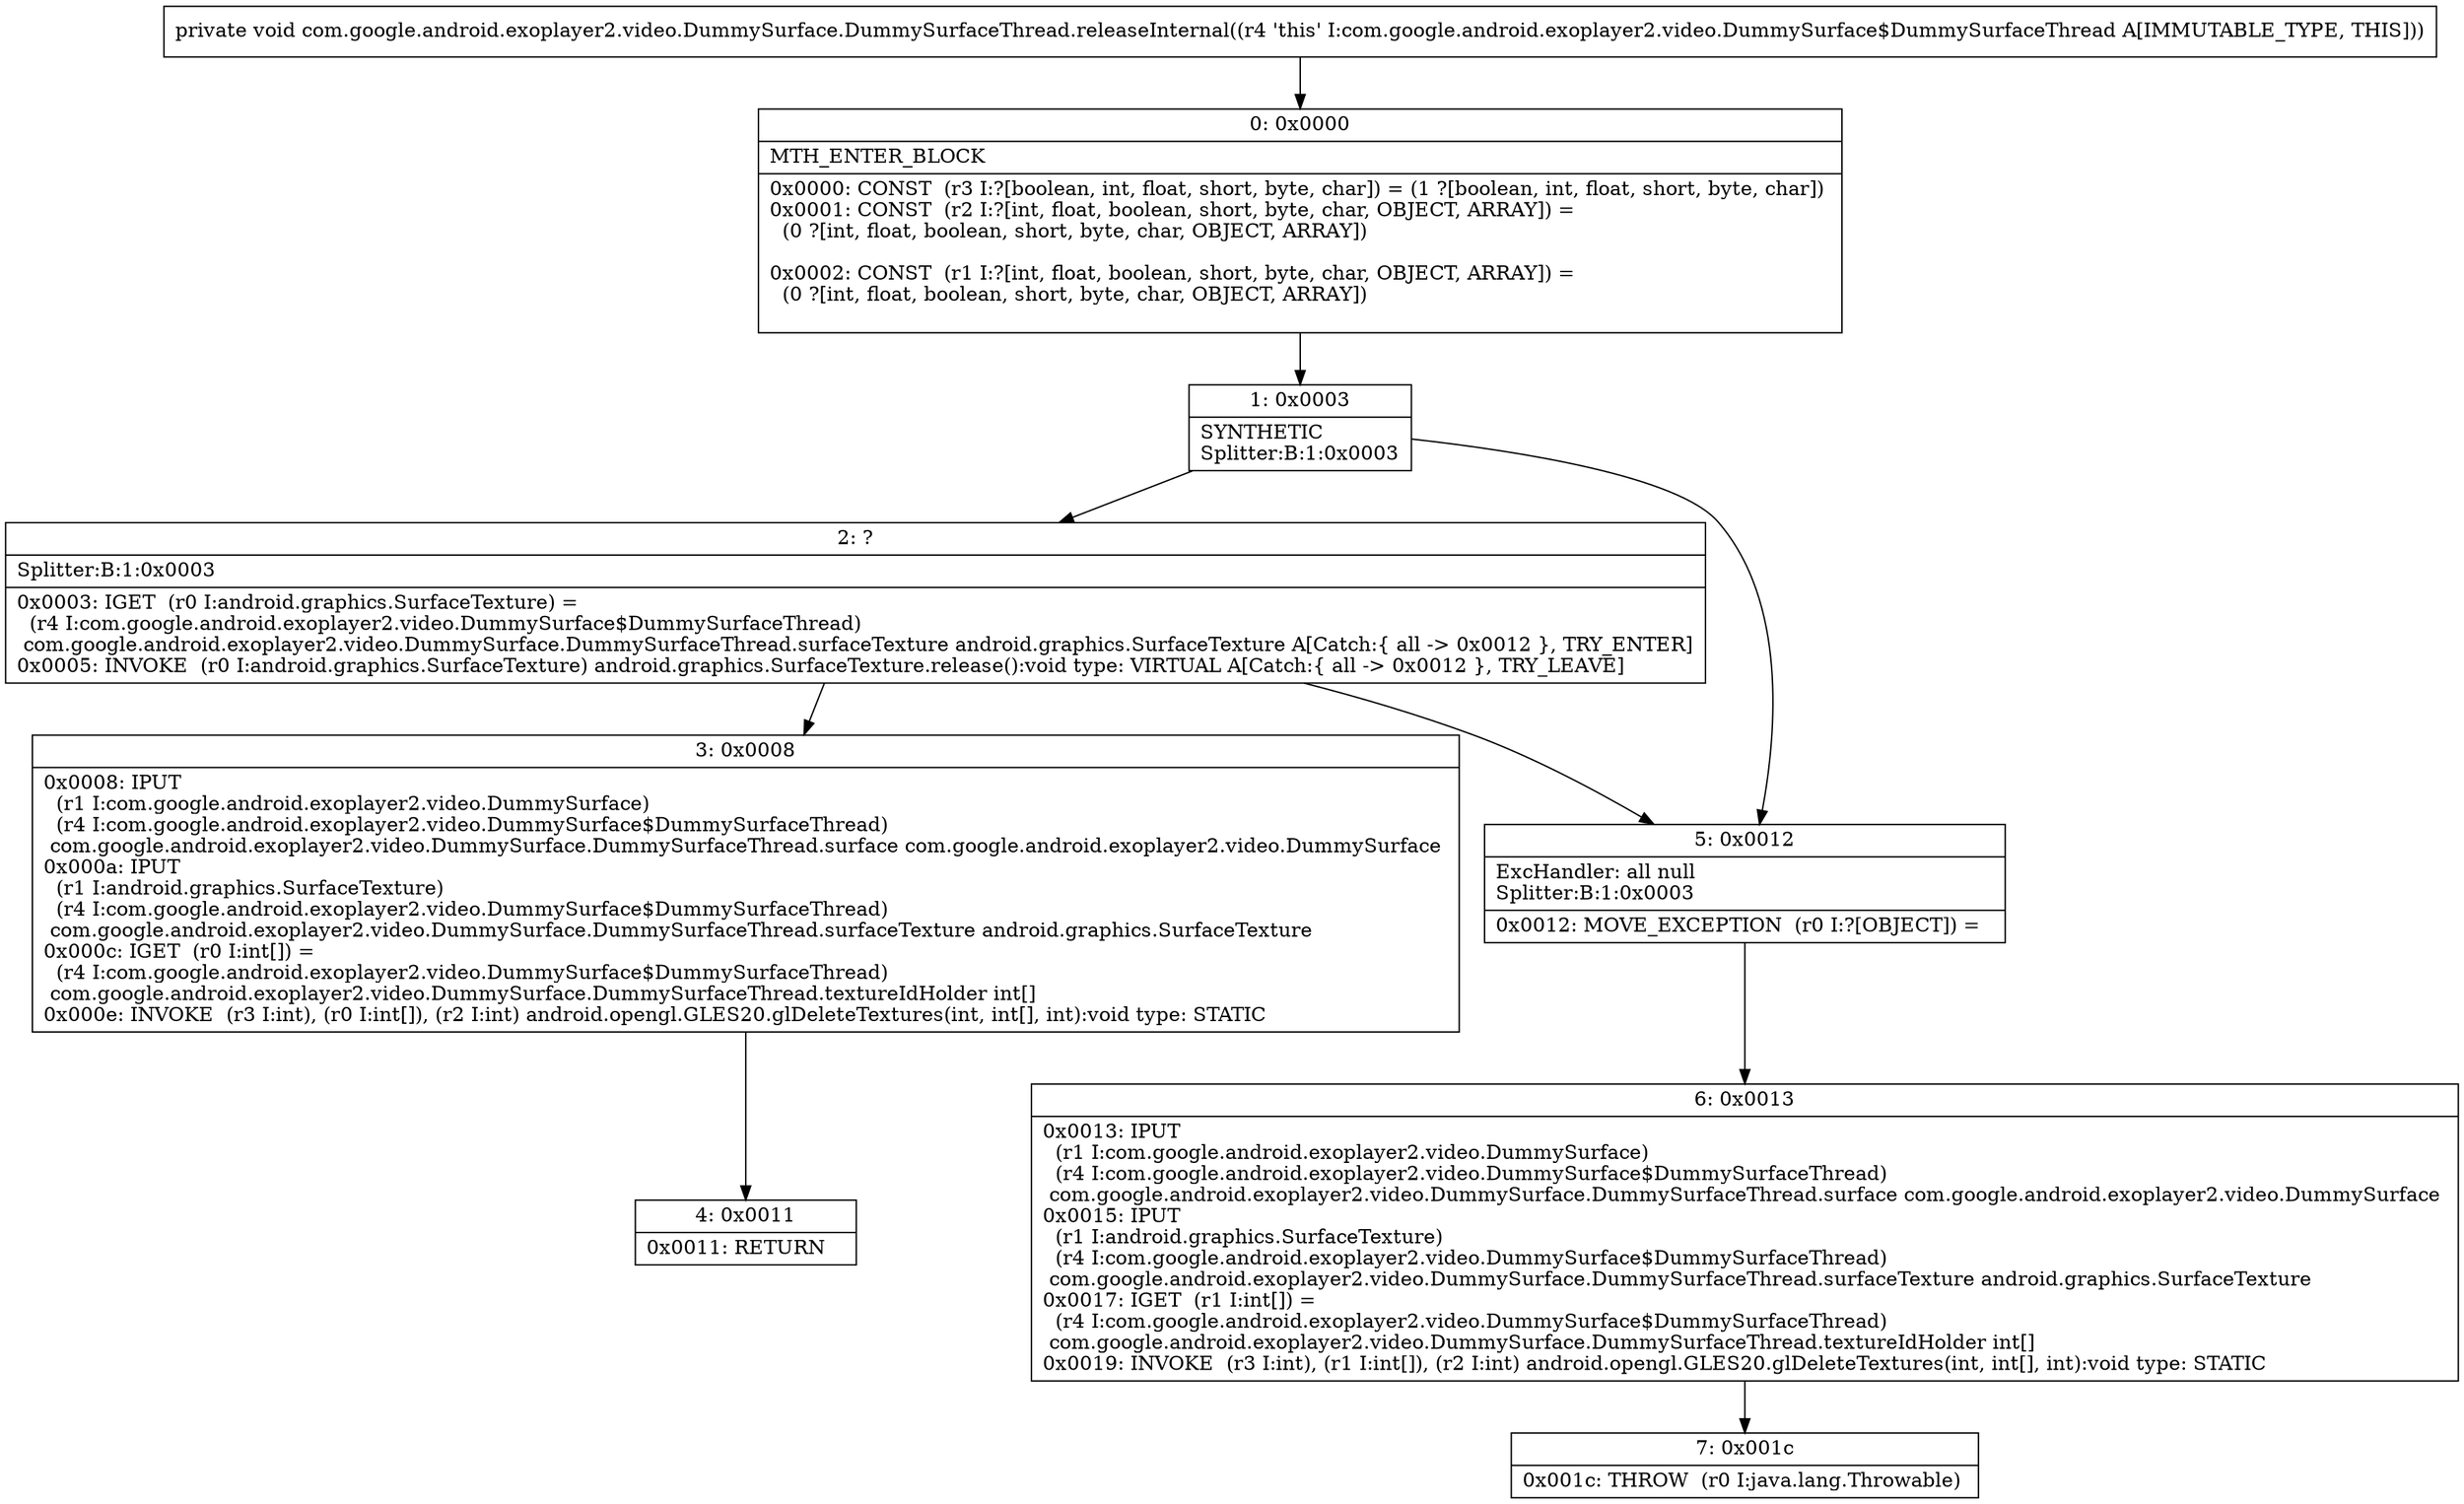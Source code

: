digraph "CFG forcom.google.android.exoplayer2.video.DummySurface.DummySurfaceThread.releaseInternal()V" {
Node_0 [shape=record,label="{0\:\ 0x0000|MTH_ENTER_BLOCK\l|0x0000: CONST  (r3 I:?[boolean, int, float, short, byte, char]) = (1 ?[boolean, int, float, short, byte, char]) \l0x0001: CONST  (r2 I:?[int, float, boolean, short, byte, char, OBJECT, ARRAY]) = \l  (0 ?[int, float, boolean, short, byte, char, OBJECT, ARRAY])\l \l0x0002: CONST  (r1 I:?[int, float, boolean, short, byte, char, OBJECT, ARRAY]) = \l  (0 ?[int, float, boolean, short, byte, char, OBJECT, ARRAY])\l \l}"];
Node_1 [shape=record,label="{1\:\ 0x0003|SYNTHETIC\lSplitter:B:1:0x0003\l}"];
Node_2 [shape=record,label="{2\:\ ?|Splitter:B:1:0x0003\l|0x0003: IGET  (r0 I:android.graphics.SurfaceTexture) = \l  (r4 I:com.google.android.exoplayer2.video.DummySurface$DummySurfaceThread)\l com.google.android.exoplayer2.video.DummySurface.DummySurfaceThread.surfaceTexture android.graphics.SurfaceTexture A[Catch:\{ all \-\> 0x0012 \}, TRY_ENTER]\l0x0005: INVOKE  (r0 I:android.graphics.SurfaceTexture) android.graphics.SurfaceTexture.release():void type: VIRTUAL A[Catch:\{ all \-\> 0x0012 \}, TRY_LEAVE]\l}"];
Node_3 [shape=record,label="{3\:\ 0x0008|0x0008: IPUT  \l  (r1 I:com.google.android.exoplayer2.video.DummySurface)\l  (r4 I:com.google.android.exoplayer2.video.DummySurface$DummySurfaceThread)\l com.google.android.exoplayer2.video.DummySurface.DummySurfaceThread.surface com.google.android.exoplayer2.video.DummySurface \l0x000a: IPUT  \l  (r1 I:android.graphics.SurfaceTexture)\l  (r4 I:com.google.android.exoplayer2.video.DummySurface$DummySurfaceThread)\l com.google.android.exoplayer2.video.DummySurface.DummySurfaceThread.surfaceTexture android.graphics.SurfaceTexture \l0x000c: IGET  (r0 I:int[]) = \l  (r4 I:com.google.android.exoplayer2.video.DummySurface$DummySurfaceThread)\l com.google.android.exoplayer2.video.DummySurface.DummySurfaceThread.textureIdHolder int[] \l0x000e: INVOKE  (r3 I:int), (r0 I:int[]), (r2 I:int) android.opengl.GLES20.glDeleteTextures(int, int[], int):void type: STATIC \l}"];
Node_4 [shape=record,label="{4\:\ 0x0011|0x0011: RETURN   \l}"];
Node_5 [shape=record,label="{5\:\ 0x0012|ExcHandler: all null\lSplitter:B:1:0x0003\l|0x0012: MOVE_EXCEPTION  (r0 I:?[OBJECT]) =  \l}"];
Node_6 [shape=record,label="{6\:\ 0x0013|0x0013: IPUT  \l  (r1 I:com.google.android.exoplayer2.video.DummySurface)\l  (r4 I:com.google.android.exoplayer2.video.DummySurface$DummySurfaceThread)\l com.google.android.exoplayer2.video.DummySurface.DummySurfaceThread.surface com.google.android.exoplayer2.video.DummySurface \l0x0015: IPUT  \l  (r1 I:android.graphics.SurfaceTexture)\l  (r4 I:com.google.android.exoplayer2.video.DummySurface$DummySurfaceThread)\l com.google.android.exoplayer2.video.DummySurface.DummySurfaceThread.surfaceTexture android.graphics.SurfaceTexture \l0x0017: IGET  (r1 I:int[]) = \l  (r4 I:com.google.android.exoplayer2.video.DummySurface$DummySurfaceThread)\l com.google.android.exoplayer2.video.DummySurface.DummySurfaceThread.textureIdHolder int[] \l0x0019: INVOKE  (r3 I:int), (r1 I:int[]), (r2 I:int) android.opengl.GLES20.glDeleteTextures(int, int[], int):void type: STATIC \l}"];
Node_7 [shape=record,label="{7\:\ 0x001c|0x001c: THROW  (r0 I:java.lang.Throwable) \l}"];
MethodNode[shape=record,label="{private void com.google.android.exoplayer2.video.DummySurface.DummySurfaceThread.releaseInternal((r4 'this' I:com.google.android.exoplayer2.video.DummySurface$DummySurfaceThread A[IMMUTABLE_TYPE, THIS])) }"];
MethodNode -> Node_0;
Node_0 -> Node_1;
Node_1 -> Node_2;
Node_1 -> Node_5;
Node_2 -> Node_3;
Node_2 -> Node_5;
Node_3 -> Node_4;
Node_5 -> Node_6;
Node_6 -> Node_7;
}

